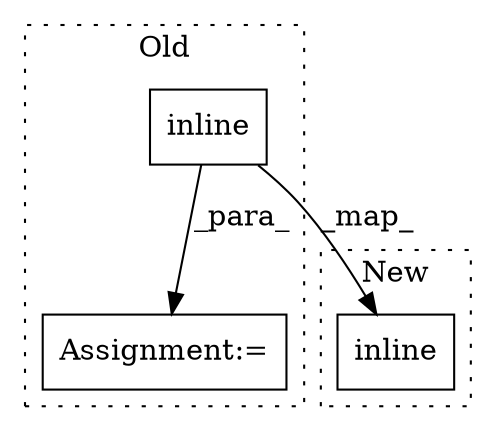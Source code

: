 digraph G {
subgraph cluster0 {
1 [label="inline" a="32" s="9856,9872" l="7,1" shape="box"];
3 [label="Assignment:=" a="7" s="9842" l="1" shape="box"];
label = "Old";
style="dotted";
}
subgraph cluster1 {
2 [label="inline" a="32" s="9819,9835" l="7,1" shape="box"];
label = "New";
style="dotted";
}
1 -> 2 [label="_map_"];
1 -> 3 [label="_para_"];
}